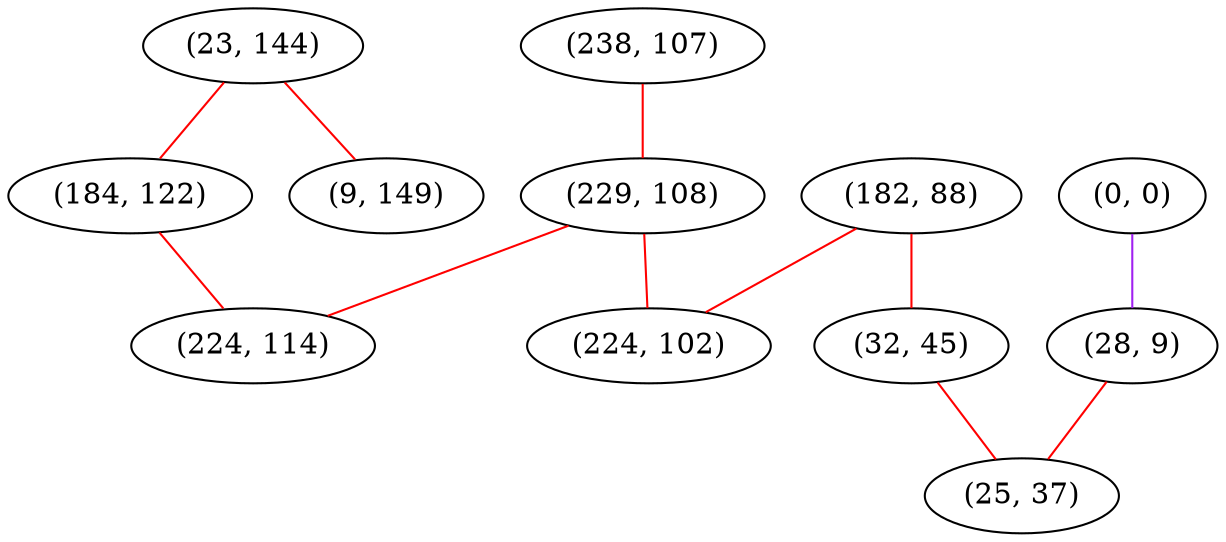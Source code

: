 graph "" {
"(238, 107)";
"(0, 0)";
"(23, 144)";
"(182, 88)";
"(9, 149)";
"(229, 108)";
"(28, 9)";
"(32, 45)";
"(184, 122)";
"(224, 114)";
"(224, 102)";
"(25, 37)";
"(238, 107)" -- "(229, 108)"  [color=red, key=0, weight=1];
"(0, 0)" -- "(28, 9)"  [color=purple, key=0, weight=4];
"(23, 144)" -- "(9, 149)"  [color=red, key=0, weight=1];
"(23, 144)" -- "(184, 122)"  [color=red, key=0, weight=1];
"(182, 88)" -- "(224, 102)"  [color=red, key=0, weight=1];
"(182, 88)" -- "(32, 45)"  [color=red, key=0, weight=1];
"(229, 108)" -- "(224, 102)"  [color=red, key=0, weight=1];
"(229, 108)" -- "(224, 114)"  [color=red, key=0, weight=1];
"(28, 9)" -- "(25, 37)"  [color=red, key=0, weight=1];
"(32, 45)" -- "(25, 37)"  [color=red, key=0, weight=1];
"(184, 122)" -- "(224, 114)"  [color=red, key=0, weight=1];
}
